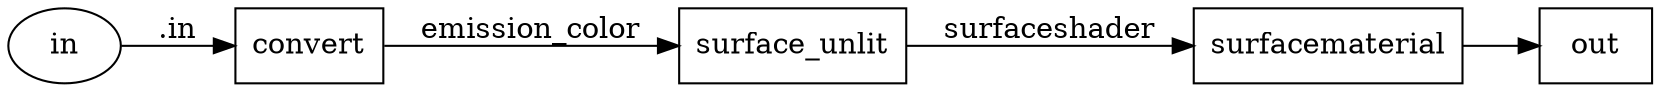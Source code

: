 digraph {
  rankdir = LR;
    NG_convert_vector3_material_surfacematerial [label= "surfacematerial"];
    NG_convert_vector3_material_surfacematerial[shape = box];
    NG_convert_vector3_material_surfacematerial ->     NG_convert_vector3_material_out;
    NG_convert_vector3_material_out [label= "out"];
    NG_convert_vector3_material_out[shape = box]; 
    NG_convert_vector3_material_surface_unlit [label= "surface_unlit"];
    NG_convert_vector3_material_surface_unlit[shape = box];
    NG_convert_vector3_material_surface_unlit ->     NG_convert_vector3_material_surfacematerial [label= "surfaceshader"];
    NG_convert_vector3_material_surfacematerial [label= "surfacematerial"];
    NG_convert_vector3_material_surfacematerial[shape = box]; 
    NG_convert_vector3_material_vec3_to_color3 [label= "convert"];
    NG_convert_vector3_material_vec3_to_color3[shape = box];
    NG_convert_vector3_material_vec3_to_color3 ->     NG_convert_vector3_material_surface_unlit [label= "emission_color"];
    NG_convert_vector3_material_surface_unlit [label= "surface_unlit"];
    NG_convert_vector3_material_surface_unlit[shape = box]; 
    NG_convert_vector3_material_inINT [label="in"];
    NG_convert_vector3_material_inINT [shape = ellipse];
    NG_convert_vector3_material_vec3_to_color3 [label="convert"];
    NG_convert_vector3_material_inINT -> NG_convert_vector3_material_vec3_to_color3 [label=".in"];
}
